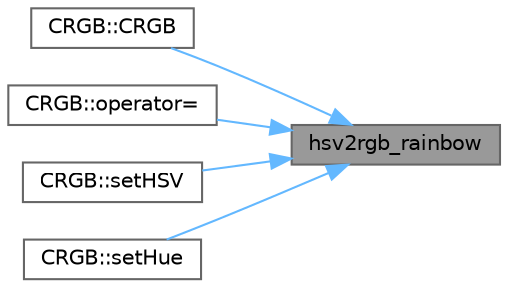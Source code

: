 digraph "hsv2rgb_rainbow"
{
 // LATEX_PDF_SIZE
  bgcolor="transparent";
  edge [fontname=Helvetica,fontsize=10,labelfontname=Helvetica,labelfontsize=10];
  node [fontname=Helvetica,fontsize=10,shape=box,height=0.2,width=0.4];
  rankdir="RL";
  Node1 [id="Node000001",label="hsv2rgb_rainbow",height=0.2,width=0.4,color="gray40", fillcolor="grey60", style="filled", fontcolor="black",tooltip="Forward declaration of hsv2rgb_rainbow here, to avoid circular dependencies."];
  Node1 -> Node2 [id="edge1_Node000001_Node000002",dir="back",color="steelblue1",style="solid",tooltip=" "];
  Node2 [id="Node000002",label="CRGB::CRGB",height=0.2,width=0.4,color="grey40", fillcolor="white", style="filled",URL="$db/d87/group___pixel_types.html#a679618ea3efb525132e97c9f9faf8335",tooltip="Allow construction from a CHSV color."];
  Node1 -> Node3 [id="edge2_Node000001_Node000003",dir="back",color="steelblue1",style="solid",tooltip=" "];
  Node3 [id="Node000003",label="CRGB::operator=",height=0.2,width=0.4,color="grey40", fillcolor="white", style="filled",URL="$db/d87/group___pixel_types.html#ac0ef642e7d3bb2fca4846255984fc888",tooltip="Allow assignment from HSV color."];
  Node1 -> Node4 [id="edge3_Node000001_Node000004",dir="back",color="steelblue1",style="solid",tooltip=" "];
  Node4 [id="Node000004",label="CRGB::setHSV",height=0.2,width=0.4,color="grey40", fillcolor="white", style="filled",URL="$db/d87/group___pixel_types.html#a6a74f4f37adcd7b7144e7cb37d7b7367",tooltip="Allow assignment from hue, saturation, and value."];
  Node1 -> Node5 [id="edge4_Node000001_Node000005",dir="back",color="steelblue1",style="solid",tooltip=" "];
  Node5 [id="Node000005",label="CRGB::setHue",height=0.2,width=0.4,color="grey40", fillcolor="white", style="filled",URL="$db/d87/group___pixel_types.html#ac459ec93893ae2453f748506b357a484",tooltip="Allow assignment from just a hue."];
}
